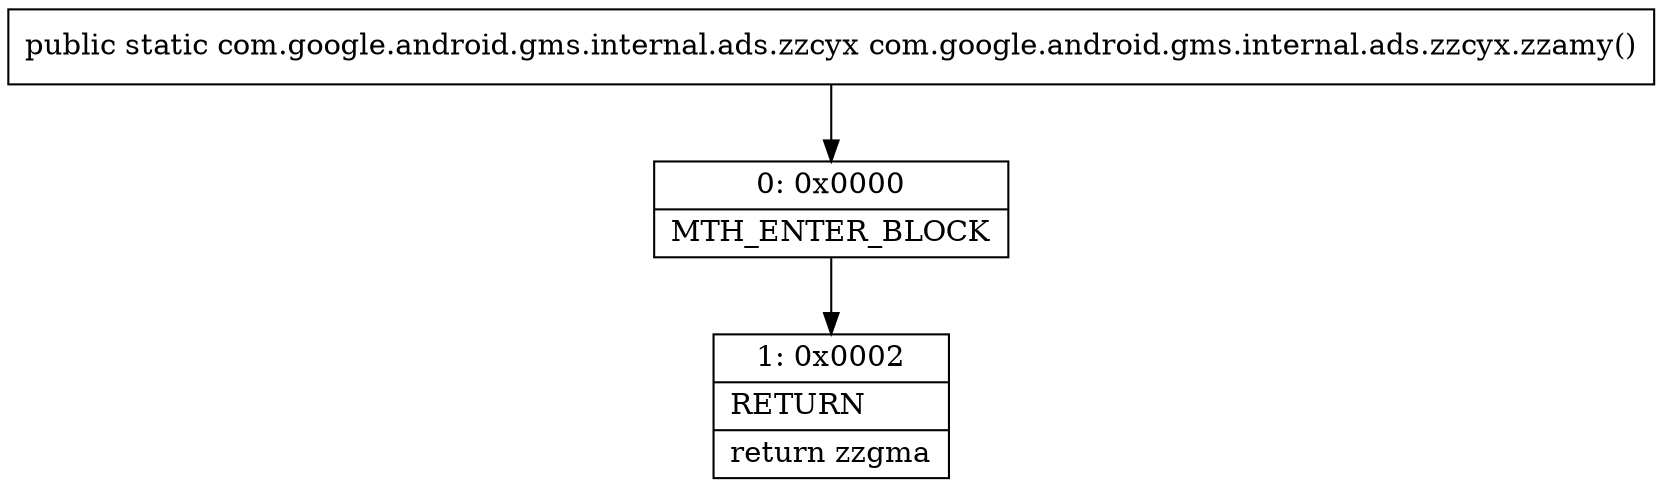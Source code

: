 digraph "CFG forcom.google.android.gms.internal.ads.zzcyx.zzamy()Lcom\/google\/android\/gms\/internal\/ads\/zzcyx;" {
Node_0 [shape=record,label="{0\:\ 0x0000|MTH_ENTER_BLOCK\l}"];
Node_1 [shape=record,label="{1\:\ 0x0002|RETURN\l|return zzgma\l}"];
MethodNode[shape=record,label="{public static com.google.android.gms.internal.ads.zzcyx com.google.android.gms.internal.ads.zzcyx.zzamy() }"];
MethodNode -> Node_0;
Node_0 -> Node_1;
}

